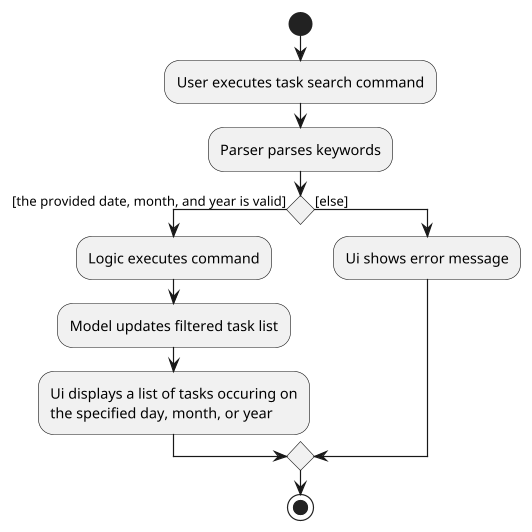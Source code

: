 @startuml
scale 1.2
start
:User executes task search command;
:Parser parses keywords;
if () then ([the provided date, month, and year is valid])
    :Logic executes command;
    :Model updates filtered task list;
    :Ui displays a list of tasks occuring on
    the specified day, month, or year;
else ([else])
    :Ui shows error message;
endif
stop
@enduml

